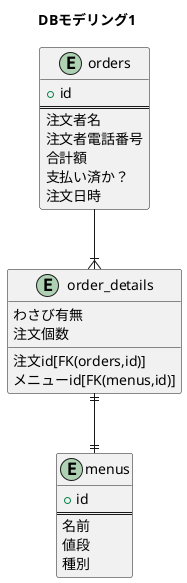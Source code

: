 @startuml
  title DBモデリング1
  entity "menus" {
    + id
    ==
    名前
    値段
    種別
  }

  entity "orders" {
    +id
    ==
    注文者名
    注文者電話番号
    合計額
    支払い済か？
    注文日時
  }

  entity "order_details" {
    注文id[FK(orders,id)]
    メニューid[FK(menus,id)]
    わさび有無
    注文個数
  }

  orders --|{ order_details
  order_details ||--|| menus
@enduml